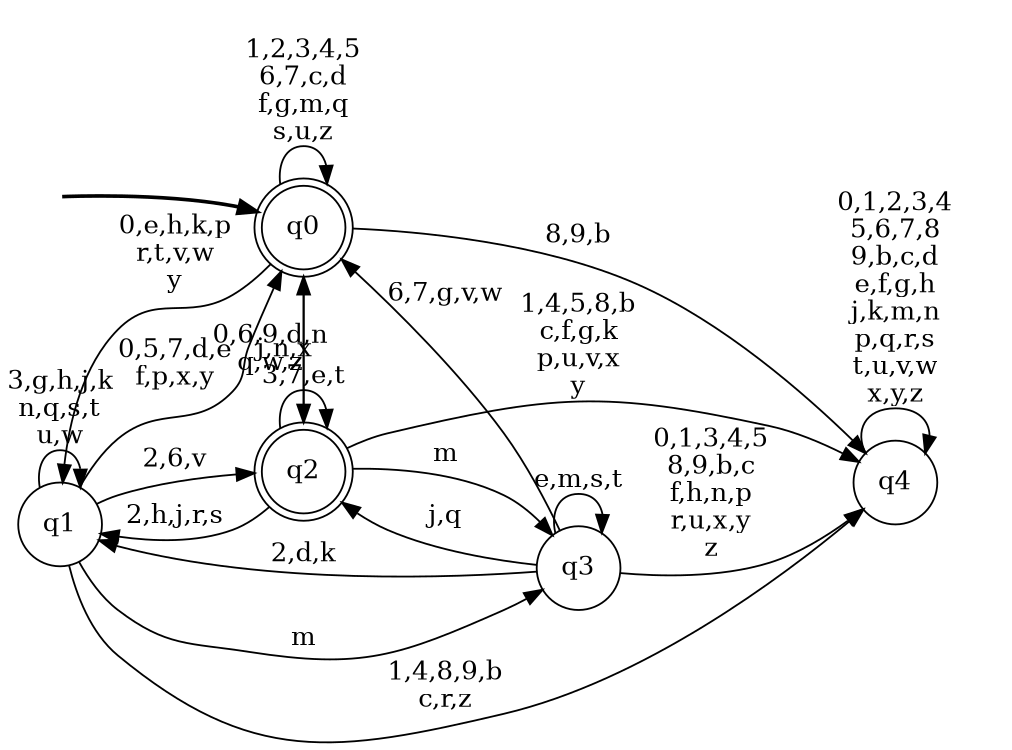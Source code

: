 digraph BlueStar {
__start0 [style = invis, shape = none, label = "", width = 0, height = 0];

rankdir=LR;
size="8,5";

s0 [style="rounded,filled", color="black", fillcolor="white" shape="doublecircle", label="q0"];
s1 [style="filled", color="black", fillcolor="white" shape="circle", label="q1"];
s2 [style="rounded,filled", color="black", fillcolor="white" shape="doublecircle", label="q2"];
s3 [style="filled", color="black", fillcolor="white" shape="circle", label="q3"];
s4 [style="filled", color="black", fillcolor="white" shape="circle", label="q4"];
subgraph cluster_main { 
	graph [pad=".75", ranksep="0.15", nodesep="0.15"];
	 style=invis; 
	__start0 -> s0 [penwidth=2];
}
s0 -> s0 [label="1,2,3,4,5\n6,7,c,d\nf,g,m,q\ns,u,z"];
s0 -> s1 [label="0,e,h,k,p\nr,t,v,w\ny"];
s0 -> s2 [label="j,n,x"];
s0 -> s4 [label="8,9,b"];
s1 -> s0 [label="0,5,7,d,e\nf,p,x,y"];
s1 -> s1 [label="3,g,h,j,k\nn,q,s,t\nu,w"];
s1 -> s2 [label="2,6,v"];
s1 -> s3 [label="m"];
s1 -> s4 [label="1,4,8,9,b\nc,r,z"];
s2 -> s0 [label="0,6,9,d,n\nq,w,z"];
s2 -> s1 [label="2,h,j,r,s"];
s2 -> s2 [label="3,7,e,t"];
s2 -> s3 [label="m"];
s2 -> s4 [label="1,4,5,8,b\nc,f,g,k\np,u,v,x\ny"];
s3 -> s0 [label="6,7,g,v,w"];
s3 -> s1 [label="2,d,k"];
s3 -> s2 [label="j,q"];
s3 -> s3 [label="e,m,s,t"];
s3 -> s4 [label="0,1,3,4,5\n8,9,b,c\nf,h,n,p\nr,u,x,y\nz"];
s4 -> s4 [label="0,1,2,3,4\n5,6,7,8\n9,b,c,d\ne,f,g,h\nj,k,m,n\np,q,r,s\nt,u,v,w\nx,y,z"];

}